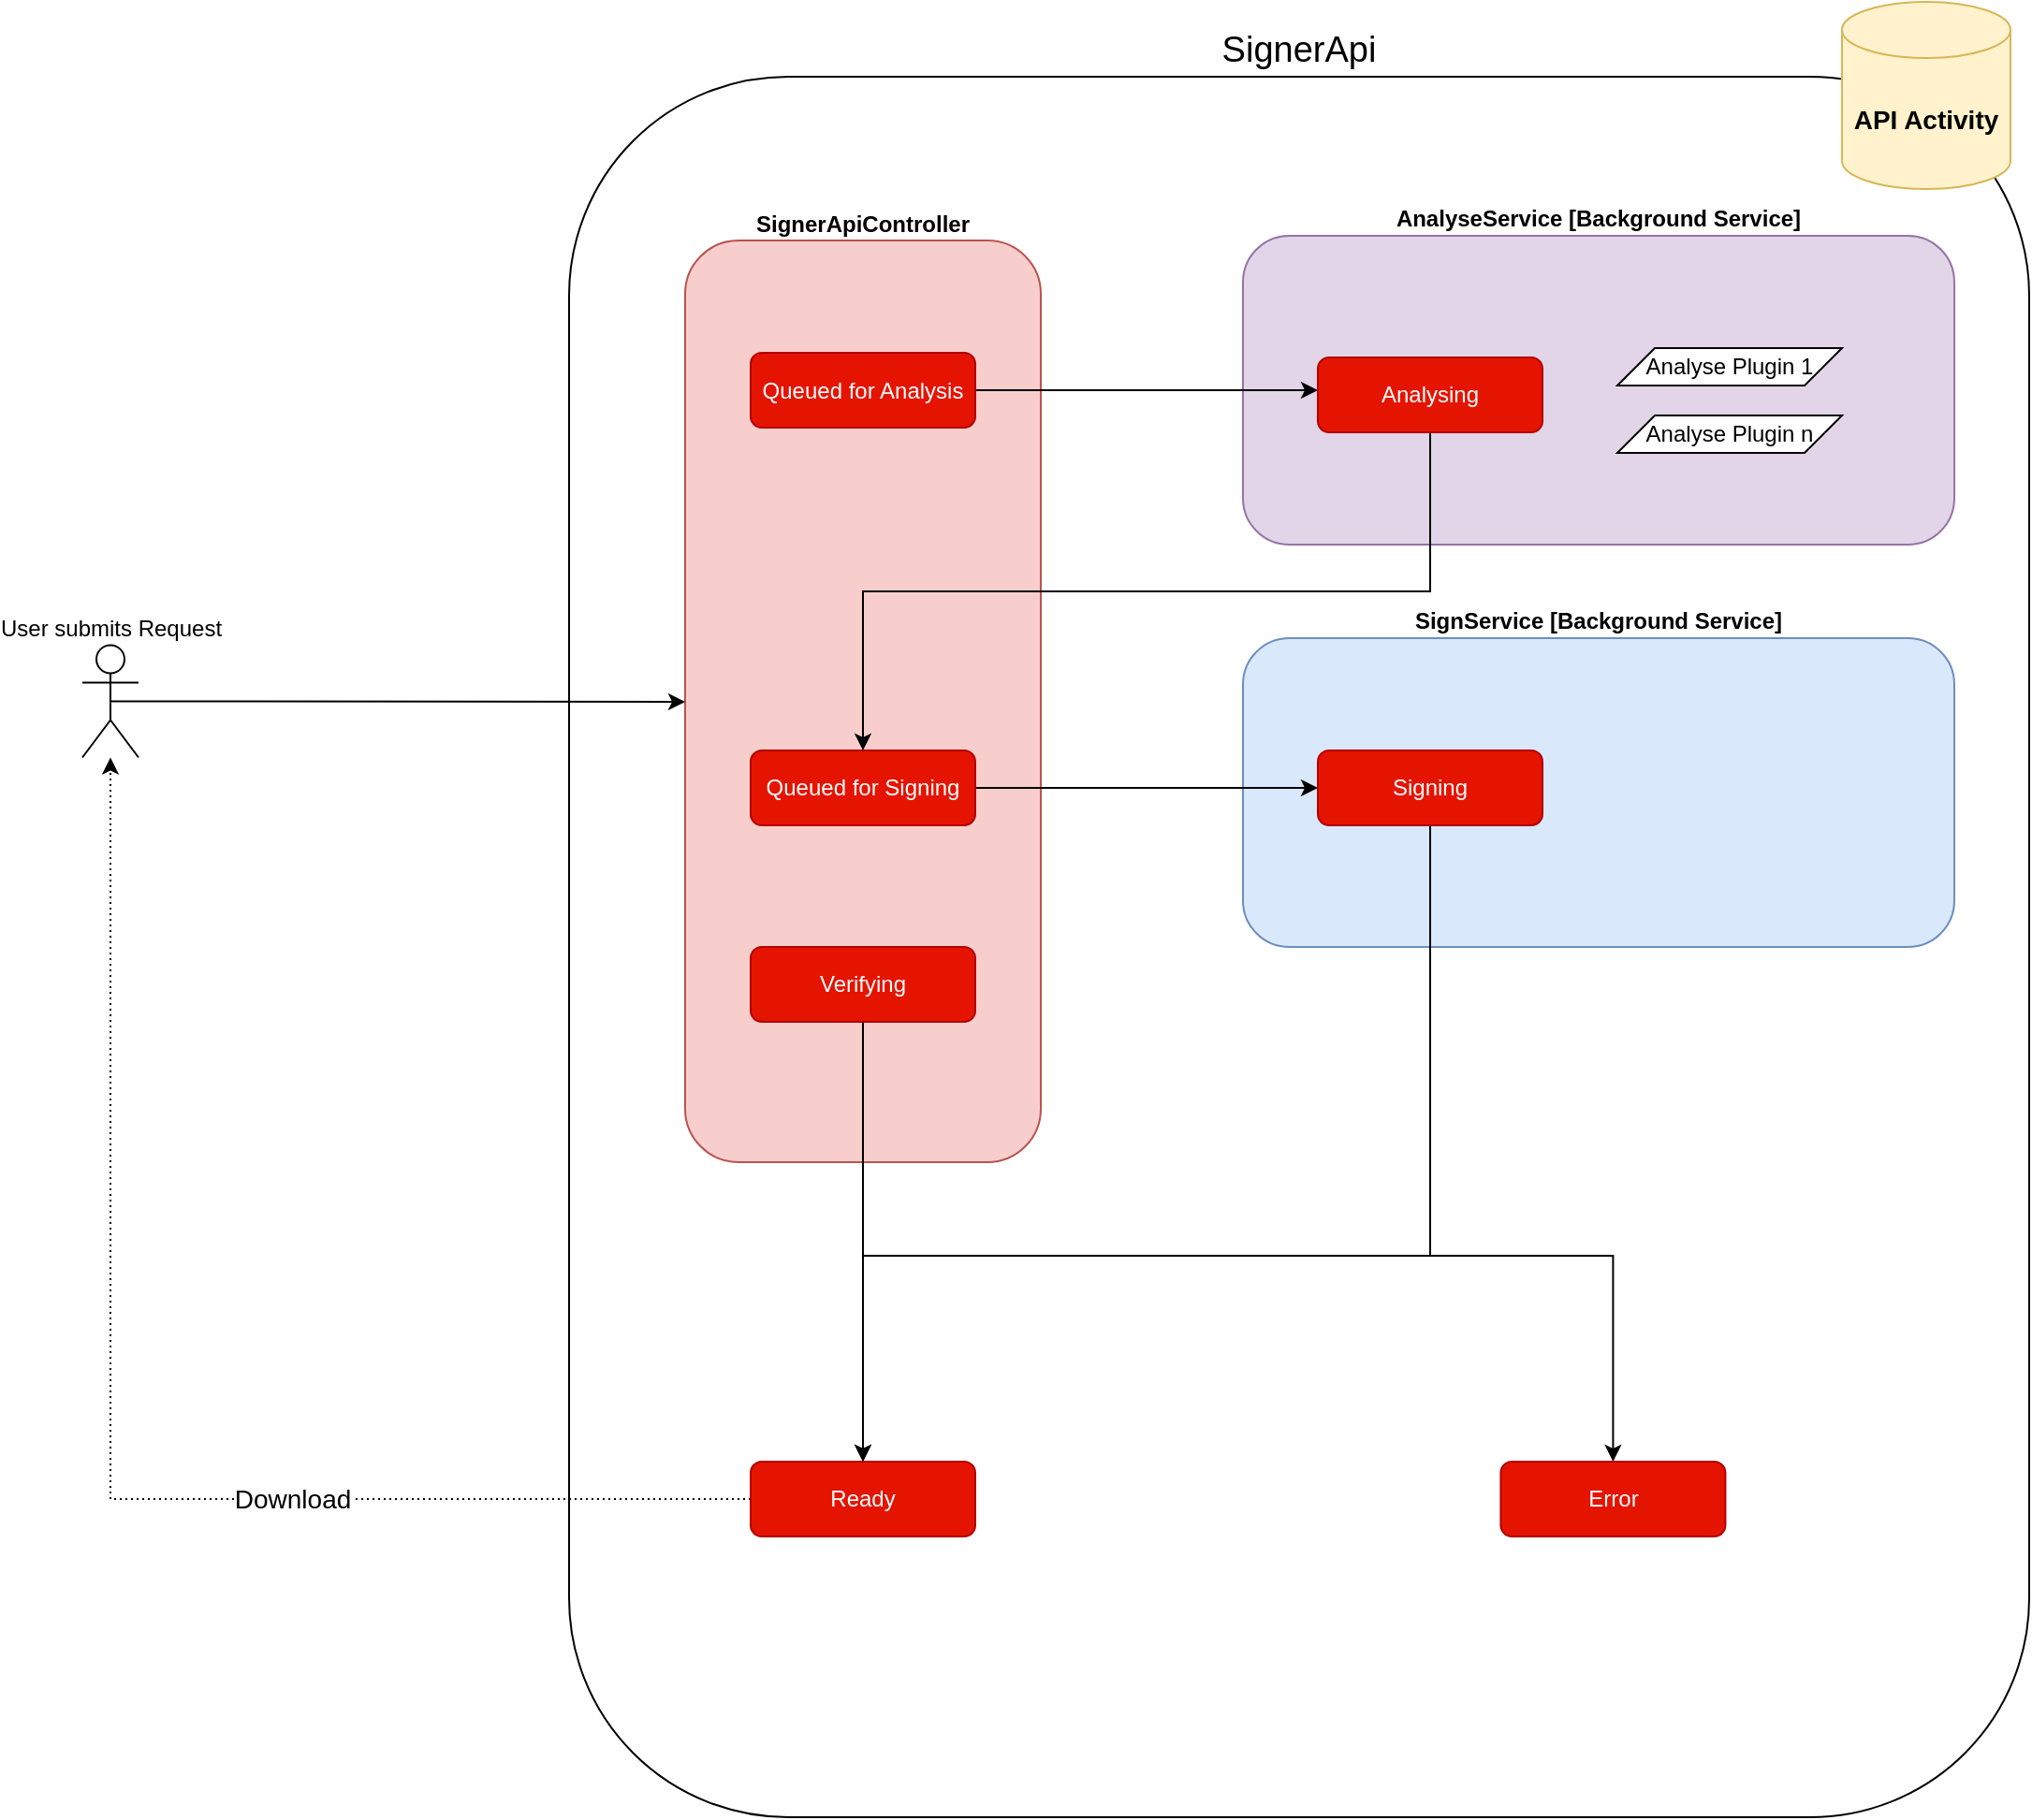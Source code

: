 <mxfile version="14.4.3" type="device"><diagram id="C5RBs43oDa-KdzZeNtuy" name="Page-1"><mxGraphModel dx="1486" dy="816" grid="1" gridSize="10" guides="1" tooltips="1" connect="1" arrows="1" fold="1" page="0" pageScale="1" pageWidth="827" pageHeight="1169" math="0" shadow="0"><root><mxCell id="WIyWlLk6GJQsqaUBKTNV-0"/><mxCell id="WIyWlLk6GJQsqaUBKTNV-1" parent="WIyWlLk6GJQsqaUBKTNV-0"/><mxCell id="k_6oFdlr6Qwq9iwwp-_F-8" value="SignerApi" style="rounded=1;whiteSpace=wrap;html=1;fillColor=none;labelPosition=center;verticalLabelPosition=top;align=center;verticalAlign=bottom;fontSize=19;" vertex="1" parent="WIyWlLk6GJQsqaUBKTNV-1"><mxGeometry x="220" y="100" width="780" height="930" as="geometry"/></mxCell><mxCell id="k_6oFdlr6Qwq9iwwp-_F-11" value="AnalyseService [Background Service]" style="rounded=1;whiteSpace=wrap;html=1;labelPosition=center;verticalLabelPosition=top;align=center;verticalAlign=bottom;fillColor=#e1d5e7;strokeColor=#9673a6;fontStyle=1" vertex="1" parent="WIyWlLk6GJQsqaUBKTNV-1"><mxGeometry x="580" y="185" width="380" height="165" as="geometry"/></mxCell><mxCell id="k_6oFdlr6Qwq9iwwp-_F-12" value="SignerApiController" style="rounded=1;whiteSpace=wrap;html=1;labelPosition=center;verticalLabelPosition=top;align=center;verticalAlign=bottom;fillColor=#f8cecc;strokeColor=#b85450;fontStyle=1" vertex="1" parent="WIyWlLk6GJQsqaUBKTNV-1"><mxGeometry x="282" y="187.5" width="190" height="492.5" as="geometry"/></mxCell><mxCell id="k_6oFdlr6Qwq9iwwp-_F-15" value="SignService [Background Service]" style="rounded=1;whiteSpace=wrap;html=1;labelPosition=center;verticalLabelPosition=top;align=center;verticalAlign=bottom;fillColor=#dae8fc;strokeColor=#6c8ebf;fontStyle=1" vertex="1" parent="WIyWlLk6GJQsqaUBKTNV-1"><mxGeometry x="580" y="400" width="380" height="165" as="geometry"/></mxCell><mxCell id="k_6oFdlr6Qwq9iwwp-_F-18" style="edgeStyle=elbowEdgeStyle;rounded=0;orthogonalLoop=1;jettySize=auto;elbow=vertical;html=1;exitX=1;exitY=0.5;exitDx=0;exitDy=0;" edge="1" parent="WIyWlLk6GJQsqaUBKTNV-1" source="WIyWlLk6GJQsqaUBKTNV-3" target="k_6oFdlr6Qwq9iwwp-_F-2"><mxGeometry relative="1" as="geometry"/></mxCell><mxCell id="WIyWlLk6GJQsqaUBKTNV-3" value="Queued for Analysis" style="rounded=1;whiteSpace=wrap;html=1;fontSize=12;glass=0;strokeWidth=1;shadow=0;fillColor=#e51400;strokeColor=#B20000;fontColor=#ffffff;" parent="WIyWlLk6GJQsqaUBKTNV-1" vertex="1"><mxGeometry x="317" y="247.5" width="120" height="40" as="geometry"/></mxCell><mxCell id="k_6oFdlr6Qwq9iwwp-_F-28" style="edgeStyle=elbowEdgeStyle;rounded=0;orthogonalLoop=1;jettySize=auto;elbow=vertical;html=1;fontSize=14;entryX=0;entryY=0.5;entryDx=0;entryDy=0;exitX=0.5;exitY=0.5;exitDx=0;exitDy=0;exitPerimeter=0;" edge="1" parent="WIyWlLk6GJQsqaUBKTNV-1" source="k_6oFdlr6Qwq9iwwp-_F-1" target="k_6oFdlr6Qwq9iwwp-_F-12"><mxGeometry relative="1" as="geometry"><mxPoint x="-25" y="470" as="sourcePoint"/><Array as="points"><mxPoint x="130" y="434"/></Array></mxGeometry></mxCell><mxCell id="k_6oFdlr6Qwq9iwwp-_F-1" value="User submits Request" style="shape=umlActor;verticalLabelPosition=top;verticalAlign=bottom;html=1;outlineConnect=0;labelPosition=center;align=center;" vertex="1" parent="WIyWlLk6GJQsqaUBKTNV-1"><mxGeometry x="-40" y="403.75" width="30" height="60" as="geometry"/></mxCell><mxCell id="k_6oFdlr6Qwq9iwwp-_F-19" style="edgeStyle=elbowEdgeStyle;rounded=0;orthogonalLoop=1;jettySize=auto;elbow=vertical;html=1;exitX=0.5;exitY=1;exitDx=0;exitDy=0;" edge="1" parent="WIyWlLk6GJQsqaUBKTNV-1" source="k_6oFdlr6Qwq9iwwp-_F-2" target="k_6oFdlr6Qwq9iwwp-_F-3"><mxGeometry relative="1" as="geometry"/></mxCell><mxCell id="k_6oFdlr6Qwq9iwwp-_F-2" value="Analysing" style="rounded=1;whiteSpace=wrap;html=1;fontSize=12;glass=0;strokeWidth=1;shadow=0;fillColor=#e51400;strokeColor=#B20000;fontColor=#ffffff;" vertex="1" parent="WIyWlLk6GJQsqaUBKTNV-1"><mxGeometry x="620" y="250" width="120" height="40" as="geometry"/></mxCell><mxCell id="k_6oFdlr6Qwq9iwwp-_F-20" style="edgeStyle=elbowEdgeStyle;rounded=0;orthogonalLoop=1;jettySize=auto;elbow=vertical;html=1;exitX=1;exitY=0.5;exitDx=0;exitDy=0;" edge="1" parent="WIyWlLk6GJQsqaUBKTNV-1" source="k_6oFdlr6Qwq9iwwp-_F-3" target="k_6oFdlr6Qwq9iwwp-_F-4"><mxGeometry relative="1" as="geometry"/></mxCell><mxCell id="k_6oFdlr6Qwq9iwwp-_F-3" value="Queued for Signing" style="rounded=1;whiteSpace=wrap;html=1;fontSize=12;glass=0;strokeWidth=1;shadow=0;fillColor=#e51400;strokeColor=#B20000;fontColor=#ffffff;" vertex="1" parent="WIyWlLk6GJQsqaUBKTNV-1"><mxGeometry x="317" y="460" width="120" height="40" as="geometry"/></mxCell><mxCell id="k_6oFdlr6Qwq9iwwp-_F-21" style="edgeStyle=elbowEdgeStyle;rounded=0;orthogonalLoop=1;jettySize=auto;elbow=vertical;html=1;exitX=0.5;exitY=1;exitDx=0;exitDy=0;" edge="1" parent="WIyWlLk6GJQsqaUBKTNV-1" source="k_6oFdlr6Qwq9iwwp-_F-4" target="k_6oFdlr6Qwq9iwwp-_F-5"><mxGeometry relative="1" as="geometry"><Array as="points"><mxPoint x="530" y="730"/><mxPoint x="540" y="620"/></Array></mxGeometry></mxCell><mxCell id="k_6oFdlr6Qwq9iwwp-_F-22" style="edgeStyle=elbowEdgeStyle;rounded=0;orthogonalLoop=1;jettySize=auto;elbow=vertical;html=1;exitX=0.5;exitY=1;exitDx=0;exitDy=0;entryX=0.5;entryY=0;entryDx=0;entryDy=0;" edge="1" parent="WIyWlLk6GJQsqaUBKTNV-1" source="k_6oFdlr6Qwq9iwwp-_F-4" target="k_6oFdlr6Qwq9iwwp-_F-6"><mxGeometry relative="1" as="geometry"><Array as="points"><mxPoint x="720" y="730"/><mxPoint x="720" y="620"/></Array></mxGeometry></mxCell><mxCell id="k_6oFdlr6Qwq9iwwp-_F-4" value="Signing" style="rounded=1;whiteSpace=wrap;html=1;fontSize=12;glass=0;strokeWidth=1;shadow=0;fillColor=#e51400;strokeColor=#B20000;fontColor=#ffffff;" vertex="1" parent="WIyWlLk6GJQsqaUBKTNV-1"><mxGeometry x="620" y="460" width="120" height="40" as="geometry"/></mxCell><mxCell id="k_6oFdlr6Qwq9iwwp-_F-29" style="edgeStyle=elbowEdgeStyle;rounded=0;orthogonalLoop=1;jettySize=auto;elbow=vertical;html=1;exitX=0;exitY=0.5;exitDx=0;exitDy=0;fontSize=14;dashed=1;dashPattern=1 2;" edge="1" parent="WIyWlLk6GJQsqaUBKTNV-1" source="k_6oFdlr6Qwq9iwwp-_F-5" target="k_6oFdlr6Qwq9iwwp-_F-1"><mxGeometry relative="1" as="geometry"><Array as="points"><mxPoint x="170" y="860"/><mxPoint x="-40" y="660"/><mxPoint x="120" y="680"/></Array></mxGeometry></mxCell><mxCell id="k_6oFdlr6Qwq9iwwp-_F-31" value="Download" style="edgeLabel;html=1;align=center;verticalAlign=middle;resizable=0;points=[];fontSize=14;" vertex="1" connectable="0" parent="k_6oFdlr6Qwq9iwwp-_F-29"><mxGeometry x="-0.332" relative="1" as="geometry"><mxPoint x="1" as="offset"/></mxGeometry></mxCell><mxCell id="k_6oFdlr6Qwq9iwwp-_F-5" value="Ready" style="rounded=1;whiteSpace=wrap;html=1;fontSize=12;glass=0;strokeWidth=1;shadow=0;fillColor=#e51400;strokeColor=#B20000;fontColor=#ffffff;" vertex="1" parent="WIyWlLk6GJQsqaUBKTNV-1"><mxGeometry x="317" y="840" width="120" height="40" as="geometry"/></mxCell><mxCell id="k_6oFdlr6Qwq9iwwp-_F-6" value="Error" style="rounded=1;whiteSpace=wrap;html=1;fontSize=12;glass=0;strokeWidth=1;shadow=0;fillColor=#e51400;strokeColor=#B20000;fontColor=#ffffff;" vertex="1" parent="WIyWlLk6GJQsqaUBKTNV-1"><mxGeometry x="717.71" y="840" width="120" height="40" as="geometry"/></mxCell><mxCell id="k_6oFdlr6Qwq9iwwp-_F-23" value="API Activity" style="shape=cylinder3;whiteSpace=wrap;html=1;boundedLbl=1;backgroundOutline=1;size=15;fillColor=#fff2cc;strokeColor=#d6b656;fontStyle=1;fontSize=14;" vertex="1" parent="WIyWlLk6GJQsqaUBKTNV-1"><mxGeometry x="900" y="60" width="90" height="100" as="geometry"/></mxCell><mxCell id="k_6oFdlr6Qwq9iwwp-_F-9" value="Analyse Plugin 1" style="shape=parallelogram;perimeter=parallelogramPerimeter;whiteSpace=wrap;html=1;fixedSize=1;" vertex="1" parent="WIyWlLk6GJQsqaUBKTNV-1"><mxGeometry x="780" y="245" width="120" height="20" as="geometry"/></mxCell><mxCell id="k_6oFdlr6Qwq9iwwp-_F-10" value="Analyse Plugin n" style="shape=parallelogram;perimeter=parallelogramPerimeter;whiteSpace=wrap;html=1;fixedSize=1;" vertex="1" parent="WIyWlLk6GJQsqaUBKTNV-1"><mxGeometry x="780" y="281" width="120" height="20" as="geometry"/></mxCell><mxCell id="k_6oFdlr6Qwq9iwwp-_F-36" style="edgeStyle=elbowEdgeStyle;rounded=0;orthogonalLoop=1;jettySize=auto;elbow=vertical;html=1;exitX=0.5;exitY=1;exitDx=0;exitDy=0;entryX=0.5;entryY=0;entryDx=0;entryDy=0;fontSize=14;" edge="1" parent="WIyWlLk6GJQsqaUBKTNV-1" source="k_6oFdlr6Qwq9iwwp-_F-34" target="k_6oFdlr6Qwq9iwwp-_F-5"><mxGeometry relative="1" as="geometry"/></mxCell><mxCell id="k_6oFdlr6Qwq9iwwp-_F-34" value="Verifying" style="rounded=1;whiteSpace=wrap;html=1;fontSize=12;glass=0;strokeWidth=1;shadow=0;fillColor=#e51400;strokeColor=#B20000;fontColor=#ffffff;" vertex="1" parent="WIyWlLk6GJQsqaUBKTNV-1"><mxGeometry x="317" y="565" width="120" height="40" as="geometry"/></mxCell></root></mxGraphModel></diagram></mxfile>